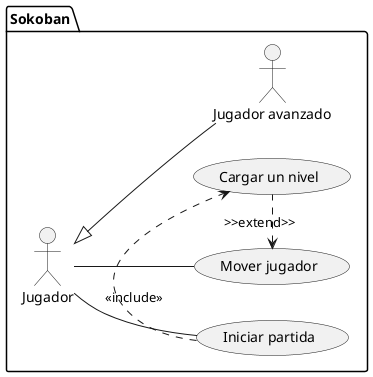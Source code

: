 @startuml
left to right direction


package Sokoban {
actor Jugador
actor :Jugador avanzado: as Avn
Jugador <|-- Avn
Jugador -- (Iniciar partida)
(Iniciar partida) .> (Cargar un nivel) : <<include>>
Jugador -- (Mover jugador)
(Mover jugador) <. (Cargar un nivel) : >>extend>>
@enduml